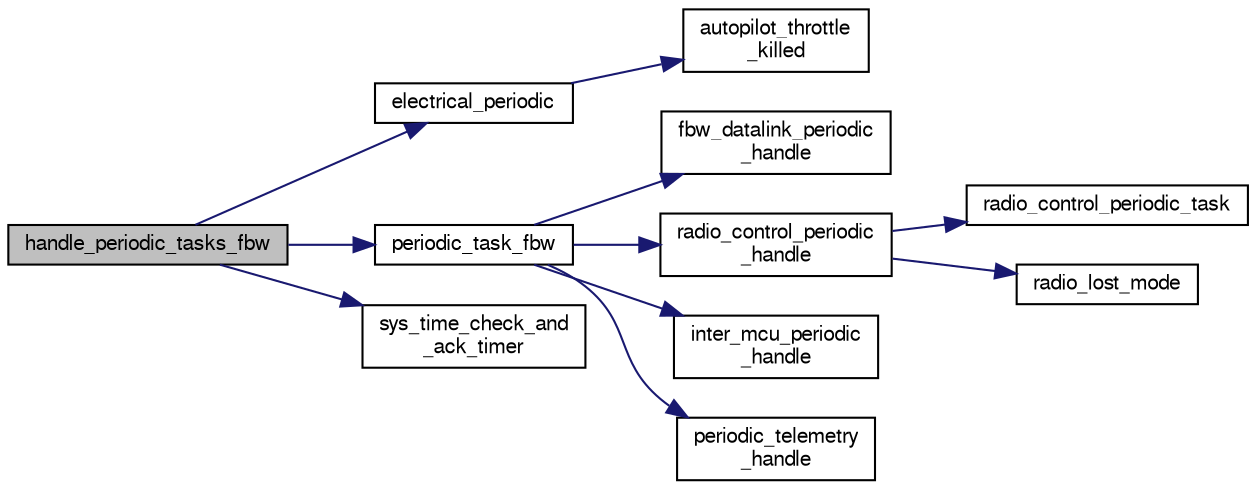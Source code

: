 digraph "handle_periodic_tasks_fbw"
{
  edge [fontname="FreeSans",fontsize="10",labelfontname="FreeSans",labelfontsize="10"];
  node [fontname="FreeSans",fontsize="10",shape=record];
  rankdir="LR";
  Node1 [label="handle_periodic_tasks_fbw",height=0.2,width=0.4,color="black", fillcolor="grey75", style="filled", fontcolor="black"];
  Node1 -> Node2 [color="midnightblue",fontsize="10",style="solid",fontname="FreeSans"];
  Node2 [label="electrical_periodic",height=0.2,width=0.4,color="black", fillcolor="white", style="filled",URL="$electrical_8c.html#aeef6ce2fb40e76ed52df5a1d45646ba1"];
  Node2 -> Node3 [color="midnightblue",fontsize="10",style="solid",fontname="FreeSans"];
  Node3 [label="autopilot_throttle\l_killed",height=0.2,width=0.4,color="black", fillcolor="white", style="filled",URL="$autopilot_8c.html#ad0636a1ccc27b07219072341aec524d8",tooltip="get kill status "];
  Node1 -> Node4 [color="midnightblue",fontsize="10",style="solid",fontname="FreeSans"];
  Node4 [label="periodic_task_fbw",height=0.2,width=0.4,color="black", fillcolor="white", style="filled",URL="$fixedwing_2main__fbw_8c.html#a02fb7014646db38d7d3bca6a12719f15"];
  Node4 -> Node5 [color="midnightblue",fontsize="10",style="solid",fontname="FreeSans"];
  Node5 [label="fbw_datalink_periodic\l_handle",height=0.2,width=0.4,color="black", fillcolor="white", style="filled",URL="$fixedwing_2main__fbw_8c.html#acae36a4c06ce1cb25ec13f45bd1c2eea"];
  Node4 -> Node6 [color="midnightblue",fontsize="10",style="solid",fontname="FreeSans"];
  Node6 [label="radio_control_periodic\l_handle",height=0.2,width=0.4,color="black", fillcolor="white", style="filled",URL="$fixedwing_2main__fbw_8c.html#a92589adc4ef9400e874365e60f5ea5f2"];
  Node6 -> Node7 [color="midnightblue",fontsize="10",style="solid",fontname="FreeSans"];
  Node7 [label="radio_control_periodic_task",height=0.2,width=0.4,color="black", fillcolor="white", style="filled",URL="$radio__control_8c.html#a3673b154cadd0d85e61e2fe36fdda1bd"];
  Node6 -> Node8 [color="midnightblue",fontsize="10",style="solid",fontname="FreeSans"];
  Node8 [label="radio_lost_mode",height=0.2,width=0.4,color="black", fillcolor="white", style="filled",URL="$fixedwing_2main__fbw_8c.html#a4aa80794b287cf29c0139d0e70ac6b1f",tooltip="Defines behavior when the RC is lost, default goes to AUTO. "];
  Node4 -> Node9 [color="midnightblue",fontsize="10",style="solid",fontname="FreeSans"];
  Node9 [label="inter_mcu_periodic\l_handle",height=0.2,width=0.4,color="black", fillcolor="white", style="filled",URL="$fixedwing_2main__fbw_8c.html#add259a09eae92eaeb0742bd6ea25ab12"];
  Node4 -> Node10 [color="midnightblue",fontsize="10",style="solid",fontname="FreeSans"];
  Node10 [label="periodic_telemetry\l_handle",height=0.2,width=0.4,color="black", fillcolor="white", style="filled",URL="$fixedwing_2main__fbw_8c.html#a06f4490d25a57ef56d5267ba133c5e17"];
  Node1 -> Node11 [color="midnightblue",fontsize="10",style="solid",fontname="FreeSans"];
  Node11 [label="sys_time_check_and\l_ack_timer",height=0.2,width=0.4,color="black", fillcolor="white", style="filled",URL="$sys__time_8h.html#a51e98e20394934c8db19022ab2adc4c1",tooltip="Check if timer has elapsed. "];
}
